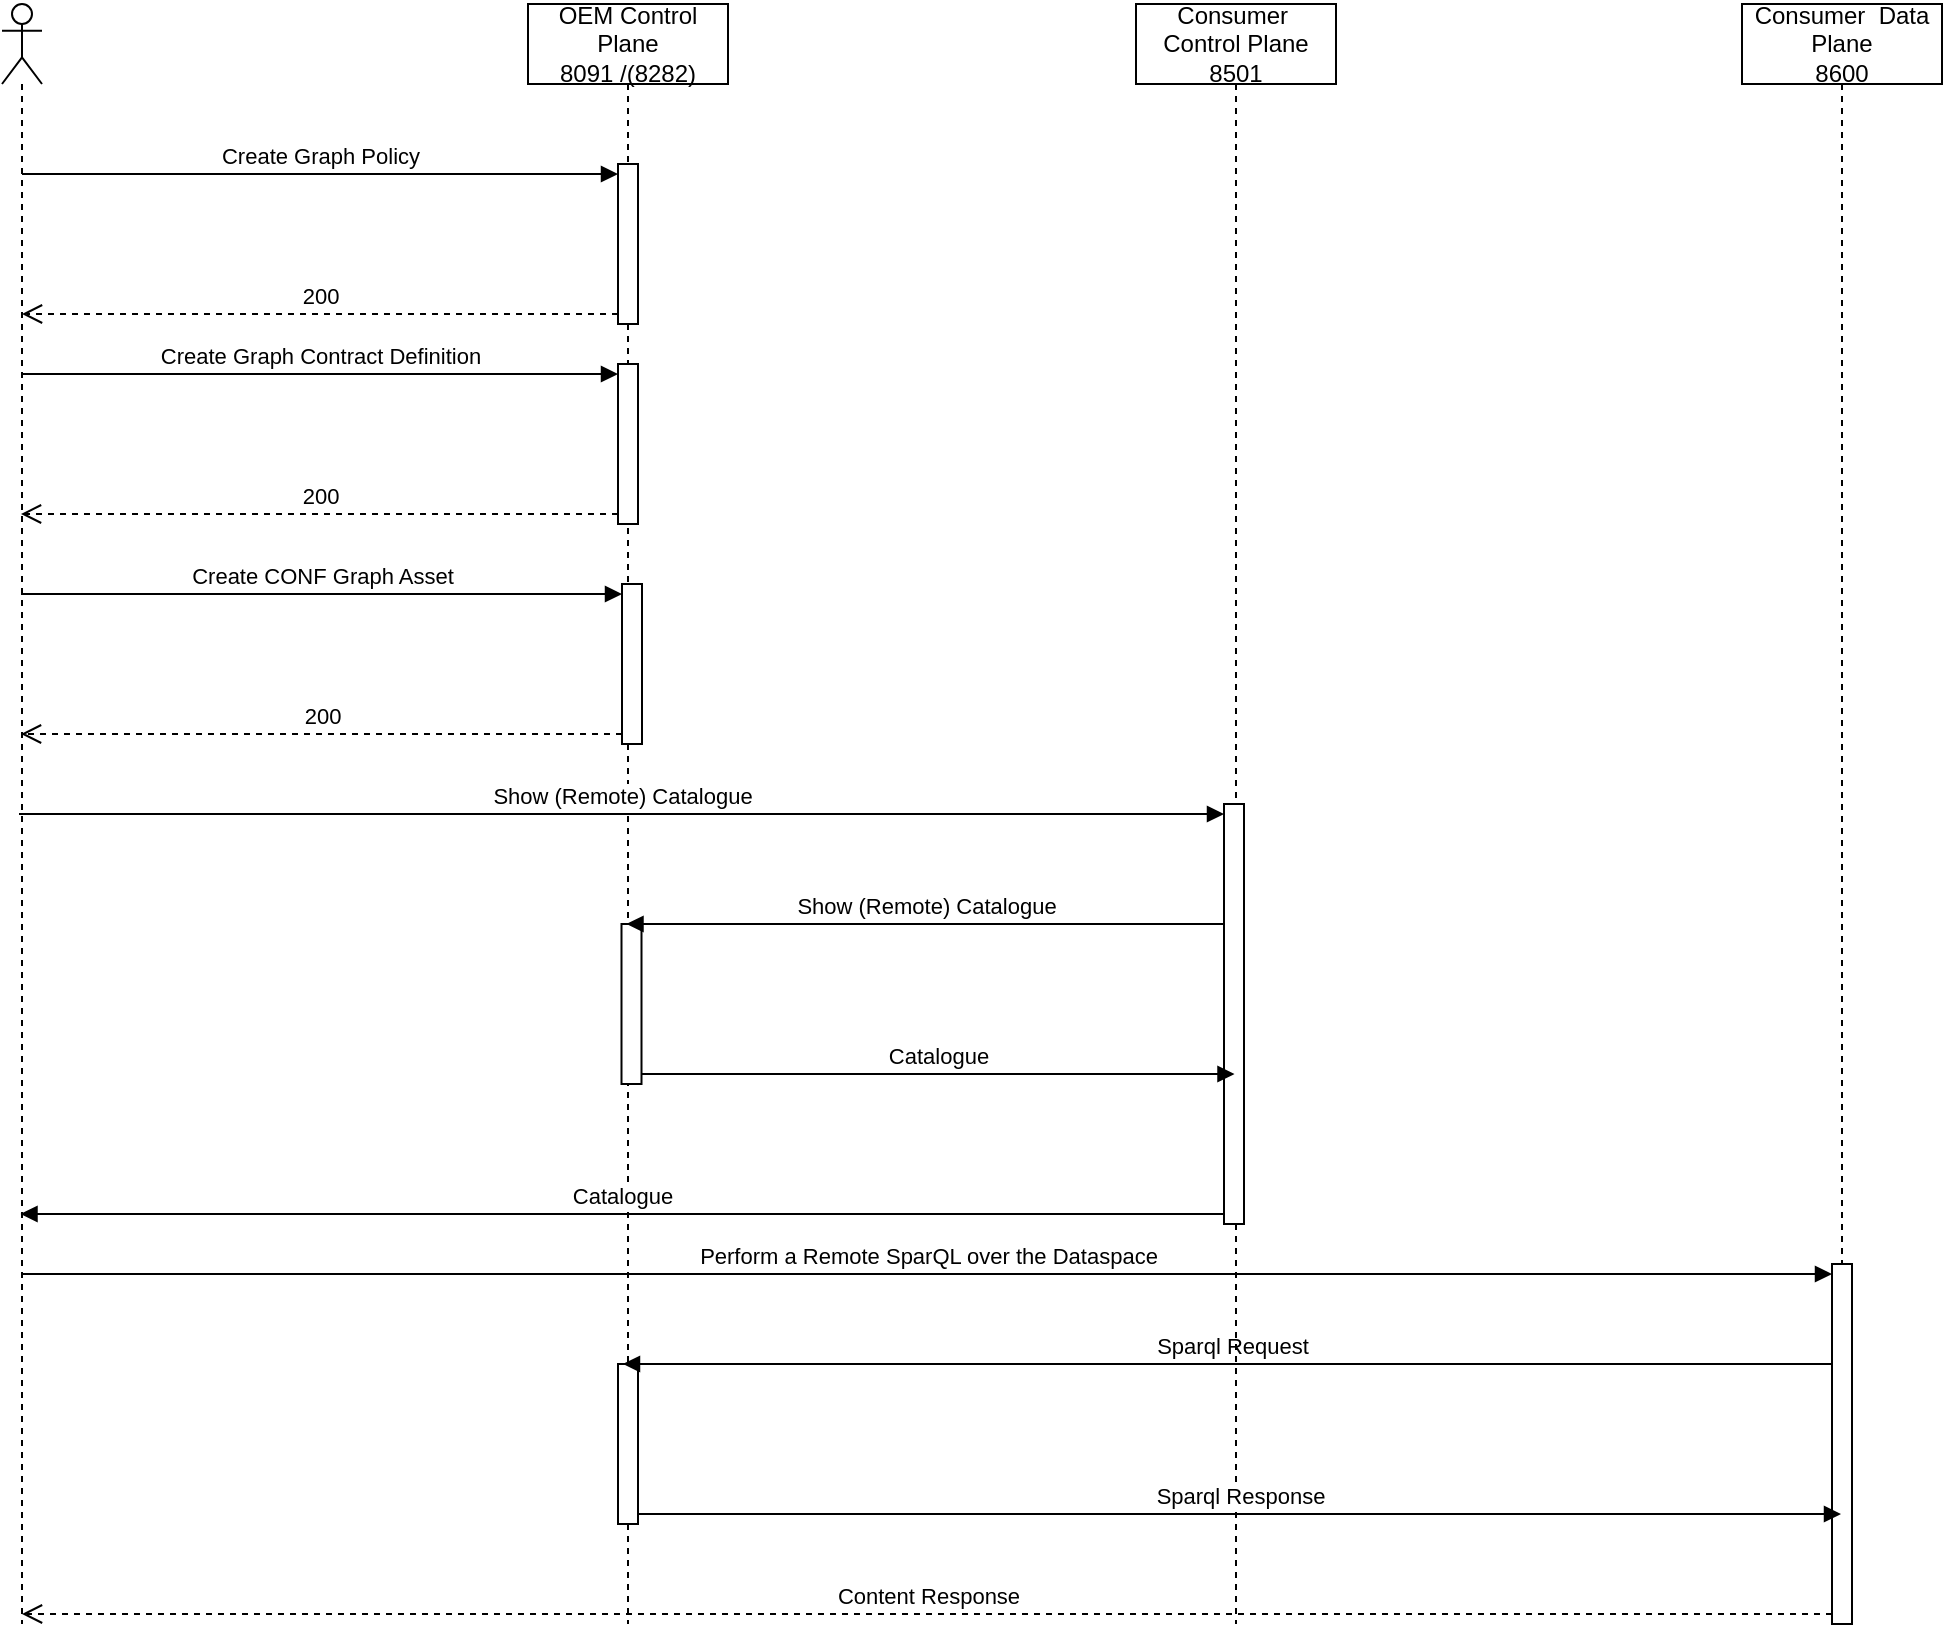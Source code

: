 <mxfile version="24.0.5" type="device" pages="4">
  <diagram name="Page-1" id="m63GnZ0reSF4ozS-giBv">
    <mxGraphModel dx="1434" dy="914" grid="1" gridSize="10" guides="1" tooltips="1" connect="1" arrows="1" fold="1" page="1" pageScale="1" pageWidth="1169" pageHeight="827" math="0" shadow="0">
      <root>
        <mxCell id="0" />
        <mxCell id="1" parent="0" />
        <mxCell id="uO8kF7QgG61kPjmCmxW6-4" value="OEM Control Plane&lt;br&gt;8091 /(8282)" style="shape=umlLifeline;perimeter=lifelinePerimeter;whiteSpace=wrap;html=1;container=1;dropTarget=0;collapsible=0;recursiveResize=0;outlineConnect=0;portConstraint=eastwest;newEdgeStyle={&quot;curved&quot;:0,&quot;rounded&quot;:0};" parent="1" vertex="1">
          <mxGeometry x="353" y="10" width="100" height="810" as="geometry" />
        </mxCell>
        <mxCell id="uO8kF7QgG61kPjmCmxW6-8" value="" style="html=1;points=[[0,0,0,0,5],[0,1,0,0,-5],[1,0,0,0,5],[1,1,0,0,-5]];perimeter=orthogonalPerimeter;outlineConnect=0;targetShapes=umlLifeline;portConstraint=eastwest;newEdgeStyle={&quot;curved&quot;:0,&quot;rounded&quot;:0};" parent="uO8kF7QgG61kPjmCmxW6-4" vertex="1">
          <mxGeometry x="45" y="80" width="10" height="80" as="geometry" />
        </mxCell>
        <mxCell id="uO8kF7QgG61kPjmCmxW6-11" value="" style="html=1;points=[[0,0,0,0,5],[0,1,0,0,-5],[1,0,0,0,5],[1,1,0,0,-5]];perimeter=orthogonalPerimeter;outlineConnect=0;targetShapes=umlLifeline;portConstraint=eastwest;newEdgeStyle={&quot;curved&quot;:0,&quot;rounded&quot;:0};" parent="uO8kF7QgG61kPjmCmxW6-4" vertex="1">
          <mxGeometry x="45" y="180" width="10" height="80" as="geometry" />
        </mxCell>
        <mxCell id="uO8kF7QgG61kPjmCmxW6-14" value="" style="html=1;points=[[0,0,0,0,5],[0,1,0,0,-5],[1,0,0,0,5],[1,1,0,0,-5]];perimeter=orthogonalPerimeter;outlineConnect=0;targetShapes=umlLifeline;portConstraint=eastwest;newEdgeStyle={&quot;curved&quot;:0,&quot;rounded&quot;:0};" parent="uO8kF7QgG61kPjmCmxW6-4" vertex="1">
          <mxGeometry x="47" y="290" width="10" height="80" as="geometry" />
        </mxCell>
        <mxCell id="uO8kF7QgG61kPjmCmxW6-27" value="" style="html=1;points=[[0,0,0,0,5],[0,1,0,0,-5],[1,0,0,0,5],[1,1,0,0,-5]];perimeter=orthogonalPerimeter;outlineConnect=0;targetShapes=umlLifeline;portConstraint=eastwest;newEdgeStyle={&quot;curved&quot;:0,&quot;rounded&quot;:0};" parent="uO8kF7QgG61kPjmCmxW6-4" vertex="1">
          <mxGeometry x="45" y="680" width="10" height="80" as="geometry" />
        </mxCell>
        <mxCell id="uO8kF7QgG61kPjmCmxW6-28" value="Sparql Request" style="html=1;verticalAlign=bottom;endArrow=block;curved=0;rounded=0;" parent="uO8kF7QgG61kPjmCmxW6-4" source="uO8kF7QgG61kPjmCmxW6-6" edge="1">
          <mxGeometry relative="1" as="geometry">
            <mxPoint x="346.25" y="680" as="sourcePoint" />
            <mxPoint x="47.5" y="680" as="targetPoint" />
          </mxGeometry>
        </mxCell>
        <mxCell id="uO8kF7QgG61kPjmCmxW6-5" value="Consumer&amp;nbsp; Control Plane&lt;br&gt;8501" style="shape=umlLifeline;perimeter=lifelinePerimeter;whiteSpace=wrap;html=1;container=1;dropTarget=0;collapsible=0;recursiveResize=0;outlineConnect=0;portConstraint=eastwest;newEdgeStyle={&quot;curved&quot;:0,&quot;rounded&quot;:0};" parent="1" vertex="1">
          <mxGeometry x="657" y="10" width="100" height="810" as="geometry" />
        </mxCell>
        <mxCell id="uO8kF7QgG61kPjmCmxW6-6" value="Consumer&amp;nbsp; Data Plane&lt;br&gt;8600" style="shape=umlLifeline;perimeter=lifelinePerimeter;whiteSpace=wrap;html=1;container=1;dropTarget=0;collapsible=0;recursiveResize=0;outlineConnect=0;portConstraint=eastwest;newEdgeStyle={&quot;curved&quot;:0,&quot;rounded&quot;:0};" parent="1" vertex="1">
          <mxGeometry x="960" y="10" width="100" height="810" as="geometry" />
        </mxCell>
        <mxCell id="uO8kF7QgG61kPjmCmxW6-24" value="" style="html=1;points=[[0,0,0,0,5],[0,1,0,0,-5],[1,0,0,0,5],[1,1,0,0,-5]];perimeter=orthogonalPerimeter;outlineConnect=0;targetShapes=umlLifeline;portConstraint=eastwest;newEdgeStyle={&quot;curved&quot;:0,&quot;rounded&quot;:0};" parent="uO8kF7QgG61kPjmCmxW6-6" vertex="1">
          <mxGeometry x="45" y="630" width="10" height="180" as="geometry" />
        </mxCell>
        <mxCell id="uO8kF7QgG61kPjmCmxW6-7" value="" style="shape=umlLifeline;perimeter=lifelinePerimeter;whiteSpace=wrap;html=1;container=1;dropTarget=0;collapsible=0;recursiveResize=0;outlineConnect=0;portConstraint=eastwest;newEdgeStyle={&quot;curved&quot;:0,&quot;rounded&quot;:0};participant=umlActor;" parent="1" vertex="1">
          <mxGeometry x="90" y="10" width="20" height="810" as="geometry" />
        </mxCell>
        <mxCell id="uO8kF7QgG61kPjmCmxW6-9" value="Create Graph Policy" style="html=1;verticalAlign=bottom;endArrow=block;curved=0;rounded=0;entryX=0;entryY=0;entryDx=0;entryDy=5;" parent="1" source="uO8kF7QgG61kPjmCmxW6-7" target="uO8kF7QgG61kPjmCmxW6-8" edge="1">
          <mxGeometry relative="1" as="geometry">
            <mxPoint x="230" y="95" as="sourcePoint" />
          </mxGeometry>
        </mxCell>
        <mxCell id="uO8kF7QgG61kPjmCmxW6-10" value="200" style="html=1;verticalAlign=bottom;endArrow=open;dashed=1;endSize=8;curved=0;rounded=0;exitX=0;exitY=1;exitDx=0;exitDy=-5;" parent="1" source="uO8kF7QgG61kPjmCmxW6-8" target="uO8kF7QgG61kPjmCmxW6-7" edge="1">
          <mxGeometry relative="1" as="geometry">
            <mxPoint x="328" y="165" as="targetPoint" />
          </mxGeometry>
        </mxCell>
        <mxCell id="uO8kF7QgG61kPjmCmxW6-12" value="Create Graph Contract Definition" style="html=1;verticalAlign=bottom;endArrow=block;curved=0;rounded=0;entryX=0;entryY=0;entryDx=0;entryDy=5;" parent="1" target="uO8kF7QgG61kPjmCmxW6-11" edge="1">
          <mxGeometry relative="1" as="geometry">
            <mxPoint x="99.5" y="195" as="sourcePoint" />
          </mxGeometry>
        </mxCell>
        <mxCell id="uO8kF7QgG61kPjmCmxW6-13" value="200" style="html=1;verticalAlign=bottom;endArrow=open;dashed=1;endSize=8;curved=0;rounded=0;exitX=0;exitY=1;exitDx=0;exitDy=-5;" parent="1" source="uO8kF7QgG61kPjmCmxW6-11" edge="1">
          <mxGeometry relative="1" as="geometry">
            <mxPoint x="99.5" y="265" as="targetPoint" />
          </mxGeometry>
        </mxCell>
        <mxCell id="uO8kF7QgG61kPjmCmxW6-15" value="Create CONF Graph Asset" style="html=1;verticalAlign=bottom;endArrow=block;curved=0;rounded=0;entryX=0;entryY=0;entryDx=0;entryDy=5;" parent="1" target="uO8kF7QgG61kPjmCmxW6-14" edge="1">
          <mxGeometry relative="1" as="geometry">
            <mxPoint x="99.5" y="305" as="sourcePoint" />
          </mxGeometry>
        </mxCell>
        <mxCell id="uO8kF7QgG61kPjmCmxW6-16" value="200" style="html=1;verticalAlign=bottom;endArrow=open;dashed=1;endSize=8;curved=0;rounded=0;exitX=0;exitY=1;exitDx=0;exitDy=-5;" parent="1" source="uO8kF7QgG61kPjmCmxW6-14" edge="1">
          <mxGeometry relative="1" as="geometry">
            <mxPoint x="99.5" y="375" as="targetPoint" />
          </mxGeometry>
        </mxCell>
        <mxCell id="uO8kF7QgG61kPjmCmxW6-26" value="Content Response" style="html=1;verticalAlign=bottom;endArrow=open;dashed=1;endSize=8;curved=0;rounded=0;exitX=0;exitY=1;exitDx=0;exitDy=-5;" parent="1" source="uO8kF7QgG61kPjmCmxW6-24" target="uO8kF7QgG61kPjmCmxW6-7" edge="1">
          <mxGeometry relative="1" as="geometry">
            <mxPoint x="99.5" y="775" as="targetPoint" />
          </mxGeometry>
        </mxCell>
        <mxCell id="uO8kF7QgG61kPjmCmxW6-25" value="Perform a Remote SparQL over the Dataspace" style="html=1;verticalAlign=bottom;endArrow=block;curved=0;rounded=0;entryX=0;entryY=0;entryDx=0;entryDy=5;" parent="1" target="uO8kF7QgG61kPjmCmxW6-24" edge="1">
          <mxGeometry relative="1" as="geometry">
            <mxPoint x="99.5" y="645" as="sourcePoint" />
          </mxGeometry>
        </mxCell>
        <mxCell id="uO8kF7QgG61kPjmCmxW6-21" value="" style="html=1;points=[[0,0,0,0,5],[0,1,0,0,-5],[1,0,0,0,5],[1,1,0,0,-5]];perimeter=orthogonalPerimeter;outlineConnect=0;targetShapes=umlLifeline;portConstraint=eastwest;newEdgeStyle={&quot;curved&quot;:0,&quot;rounded&quot;:0};" parent="1" vertex="1">
          <mxGeometry x="399.75" y="470" width="10" height="80" as="geometry" />
        </mxCell>
        <mxCell id="uO8kF7QgG61kPjmCmxW6-17" value="" style="html=1;points=[[0,0,0,0,5],[0,1,0,0,-5],[1,0,0,0,5],[1,1,0,0,-5]];perimeter=orthogonalPerimeter;outlineConnect=0;targetShapes=umlLifeline;portConstraint=eastwest;newEdgeStyle={&quot;curved&quot;:0,&quot;rounded&quot;:0};" parent="1" vertex="1">
          <mxGeometry x="701" y="410" width="10" height="210" as="geometry" />
        </mxCell>
        <mxCell id="uO8kF7QgG61kPjmCmxW6-18" value="Show (Remote) Catalogue" style="html=1;verticalAlign=bottom;endArrow=block;curved=0;rounded=0;entryX=0;entryY=0;entryDx=0;entryDy=5;" parent="1" target="uO8kF7QgG61kPjmCmxW6-17" edge="1">
          <mxGeometry relative="1" as="geometry">
            <mxPoint x="98.5" y="415" as="sourcePoint" />
          </mxGeometry>
        </mxCell>
        <mxCell id="uO8kF7QgG61kPjmCmxW6-20" value="Show (Remote) Catalogue" style="html=1;verticalAlign=bottom;endArrow=block;curved=0;rounded=0;" parent="1" edge="1">
          <mxGeometry relative="1" as="geometry">
            <mxPoint x="701" y="470" as="sourcePoint" />
            <mxPoint x="402.25" y="470" as="targetPoint" />
          </mxGeometry>
        </mxCell>
        <mxCell id="uO8kF7QgG61kPjmCmxW6-22" value="Catalogue" style="html=1;verticalAlign=bottom;endArrow=block;curved=0;rounded=0;exitX=1;exitY=1;exitDx=0;exitDy=-5;exitPerimeter=0;" parent="1" source="uO8kF7QgG61kPjmCmxW6-21" edge="1">
          <mxGeometry relative="1" as="geometry">
            <mxPoint x="711" y="500" as="sourcePoint" />
            <mxPoint x="706.25" y="545" as="targetPoint" />
          </mxGeometry>
        </mxCell>
        <mxCell id="uO8kF7QgG61kPjmCmxW6-23" value="Catalogue" style="html=1;verticalAlign=bottom;endArrow=block;curved=0;rounded=0;exitX=0;exitY=1;exitDx=0;exitDy=-5;exitPerimeter=0;" parent="1" source="uO8kF7QgG61kPjmCmxW6-17" edge="1">
          <mxGeometry relative="1" as="geometry">
            <mxPoint x="417.75" y="575" as="sourcePoint" />
            <mxPoint x="99.25" y="615" as="targetPoint" />
          </mxGeometry>
        </mxCell>
        <mxCell id="uO8kF7QgG61kPjmCmxW6-29" value="Sparql Response" style="html=1;verticalAlign=bottom;endArrow=block;curved=0;rounded=0;exitX=1;exitY=1;exitDx=0;exitDy=-5;exitPerimeter=0;" parent="1" source="uO8kF7QgG61kPjmCmxW6-27" target="uO8kF7QgG61kPjmCmxW6-6" edge="1">
          <mxGeometry relative="1" as="geometry">
            <mxPoint x="709.25" y="720" as="sourcePoint" />
            <mxPoint x="704.5" y="765" as="targetPoint" />
          </mxGeometry>
        </mxCell>
      </root>
    </mxGraphModel>
  </diagram>
  <diagram id="cpmby1Bo2Wo9tLtzKQMk" name="Page-3">
    <mxGraphModel dx="1434" dy="914" grid="1" gridSize="10" guides="1" tooltips="1" connect="1" arrows="1" fold="1" page="1" pageScale="1" pageWidth="1169" pageHeight="827" math="0" shadow="0">
      <root>
        <mxCell id="0" />
        <mxCell id="1" parent="0" />
        <mxCell id="a5U58VLGM2w6jv5yntD8-1" value="Consumer Matchmaking Agent" style="shape=umlLifeline;perimeter=lifelinePerimeter;whiteSpace=wrap;html=1;container=1;dropTarget=0;collapsible=0;recursiveResize=0;outlineConnect=0;portConstraint=eastwest;newEdgeStyle={&quot;curved&quot;:0,&quot;rounded&quot;:0};" parent="1" vertex="1">
          <mxGeometry x="296" y="40" width="100" height="720" as="geometry" />
        </mxCell>
        <mxCell id="a5U58VLGM2w6jv5yntD8-6" value="" style="html=1;points=[[0,0,0,0,5],[0,1,0,0,-5],[1,0,0,0,5],[1,1,0,0,-5]];perimeter=orthogonalPerimeter;outlineConnect=0;targetShapes=umlLifeline;portConstraint=eastwest;newEdgeStyle={&quot;curved&quot;:0,&quot;rounded&quot;:0};" parent="a5U58VLGM2w6jv5yntD8-1" vertex="1">
          <mxGeometry x="45" y="70" width="10" height="410" as="geometry" />
        </mxCell>
        <mxCell id="a5U58VLGM2w6jv5yntD8-2" value="OEM Control Plane" style="shape=umlLifeline;perimeter=lifelinePerimeter;whiteSpace=wrap;html=1;container=1;dropTarget=0;collapsible=0;recursiveResize=0;outlineConnect=0;portConstraint=eastwest;newEdgeStyle={&quot;curved&quot;:0,&quot;rounded&quot;:0};" parent="1" vertex="1">
          <mxGeometry x="538" y="40" width="100" height="720" as="geometry" />
        </mxCell>
        <mxCell id="4BQxO68UKfBfiWEUIHuI-4" value="" style="html=1;points=[[0,0,0,0,5],[0,1,0,0,-5],[1,0,0,0,5],[1,1,0,0,-5]];perimeter=orthogonalPerimeter;outlineConnect=0;targetShapes=umlLifeline;portConstraint=eastwest;newEdgeStyle={&quot;curved&quot;:0,&quot;rounded&quot;:0};" parent="a5U58VLGM2w6jv5yntD8-2" vertex="1">
          <mxGeometry x="45" y="140" width="10" height="300" as="geometry" />
        </mxCell>
        <mxCell id="a5U58VLGM2w6jv5yntD8-3" value="OEM Data Plane" style="shape=umlLifeline;perimeter=lifelinePerimeter;whiteSpace=wrap;html=1;container=1;dropTarget=0;collapsible=0;recursiveResize=0;outlineConnect=0;portConstraint=eastwest;newEdgeStyle={&quot;curved&quot;:0,&quot;rounded&quot;:0};" parent="1" vertex="1">
          <mxGeometry x="779" y="40" width="100" height="720" as="geometry" />
        </mxCell>
        <mxCell id="4BQxO68UKfBfiWEUIHuI-2" value="" style="html=1;points=[[0,0,0,0,5],[0,1,0,0,-5],[1,0,0,0,5],[1,1,0,0,-5]];perimeter=orthogonalPerimeter;outlineConnect=0;targetShapes=umlLifeline;portConstraint=eastwest;newEdgeStyle={&quot;curved&quot;:0,&quot;rounded&quot;:0};" parent="a5U58VLGM2w6jv5yntD8-3" vertex="1">
          <mxGeometry x="45" y="210" width="10" height="190" as="geometry" />
        </mxCell>
        <mxCell id="a5U58VLGM2w6jv5yntD8-4" value="OEM Matchmaking Agent" style="shape=umlLifeline;perimeter=lifelinePerimeter;whiteSpace=wrap;html=1;container=1;dropTarget=0;collapsible=0;recursiveResize=0;outlineConnect=0;portConstraint=eastwest;newEdgeStyle={&quot;curved&quot;:0,&quot;rounded&quot;:0};" parent="1" vertex="1">
          <mxGeometry x="1020" y="40" width="100" height="720" as="geometry" />
        </mxCell>
        <mxCell id="4BQxO68UKfBfiWEUIHuI-6" value="" style="html=1;points=[[0,0,0,0,5],[0,1,0,0,-5],[1,0,0,0,5],[1,1,0,0,-5]];perimeter=orthogonalPerimeter;outlineConnect=0;targetShapes=umlLifeline;portConstraint=eastwest;newEdgeStyle={&quot;curved&quot;:0,&quot;rounded&quot;:0};" parent="a5U58VLGM2w6jv5yntD8-4" vertex="1">
          <mxGeometry x="45" y="280" width="10" height="80" as="geometry" />
        </mxCell>
        <mxCell id="a5U58VLGM2w6jv5yntD8-5" value="Actor" style="shape=umlActor;verticalLabelPosition=bottom;verticalAlign=top;html=1;" parent="1" vertex="1">
          <mxGeometry x="90" y="100" width="30" height="60" as="geometry" />
        </mxCell>
        <mxCell id="a5U58VLGM2w6jv5yntD8-7" value="Perform a Remote SparQL over the Dataspace" style="html=1;verticalAlign=bottom;startArrow=oval;endArrow=block;startSize=8;curved=0;rounded=0;entryX=0;entryY=0;entryDx=0;entryDy=5;" parent="1" target="a5U58VLGM2w6jv5yntD8-6" edge="1">
          <mxGeometry relative="1" as="geometry">
            <mxPoint x="120" y="115" as="sourcePoint" />
          </mxGeometry>
        </mxCell>
        <mxCell id="4BQxO68UKfBfiWEUIHuI-3" value="Graph/Asset Request" style="html=1;verticalAlign=bottom;startArrow=oval;endArrow=block;startSize=8;curved=0;rounded=0;entryX=0;entryY=0;entryDx=0;entryDy=5;" parent="1" source="4BQxO68UKfBfiWEUIHuI-4" target="4BQxO68UKfBfiWEUIHuI-2" edge="1">
          <mxGeometry relative="1" as="geometry">
            <mxPoint x="470" y="405" as="sourcePoint" />
          </mxGeometry>
        </mxCell>
        <mxCell id="4BQxO68UKfBfiWEUIHuI-5" value="Graph/Asset Request" style="html=1;verticalAlign=bottom;startArrow=oval;endArrow=block;startSize=8;curved=0;rounded=0;entryX=0;entryY=0;entryDx=0;entryDy=5;" parent="1" source="a5U58VLGM2w6jv5yntD8-1" target="4BQxO68UKfBfiWEUIHuI-4" edge="1">
          <mxGeometry relative="1" as="geometry">
            <mxPoint x="344" y="185" as="sourcePoint" />
          </mxGeometry>
        </mxCell>
        <mxCell id="4BQxO68UKfBfiWEUIHuI-7" value="AgentSource.openMatchmakingRes()t" style="html=1;verticalAlign=bottom;startArrow=oval;endArrow=block;startSize=8;curved=0;rounded=0;entryX=0;entryY=0;entryDx=0;entryDy=5;" parent="1" source="a5U58VLGM2w6jv5yntD8-3" target="4BQxO68UKfBfiWEUIHuI-6" edge="1">
          <mxGeometry relative="1" as="geometry">
            <mxPoint x="840" y="325" as="sourcePoint" />
          </mxGeometry>
        </mxCell>
        <mxCell id="4BQxO68UKfBfiWEUIHuI-8" value="return" style="html=1;verticalAlign=bottom;endArrow=open;dashed=1;endSize=8;curved=0;rounded=0;exitX=0;exitY=1;exitDx=0;exitDy=-5;exitPerimeter=0;" parent="1" source="4BQxO68UKfBfiWEUIHuI-6" target="a5U58VLGM2w6jv5yntD8-3" edge="1">
          <mxGeometry relative="1" as="geometry">
            <mxPoint x="1060" y="390" as="sourcePoint" />
            <mxPoint x="980" y="390" as="targetPoint" />
          </mxGeometry>
        </mxCell>
        <mxCell id="4BQxO68UKfBfiWEUIHuI-9" value="return" style="html=1;verticalAlign=bottom;endArrow=open;dashed=1;endSize=8;curved=0;rounded=0;exitX=0;exitY=1;exitDx=0;exitDy=-5;exitPerimeter=0;" parent="1" edge="1">
          <mxGeometry relative="1" as="geometry">
            <mxPoint x="826" y="440" as="sourcePoint" />
            <mxPoint x="590" y="440" as="targetPoint" />
          </mxGeometry>
        </mxCell>
        <mxCell id="4BQxO68UKfBfiWEUIHuI-10" value="return" style="html=1;verticalAlign=bottom;endArrow=open;dashed=1;endSize=8;curved=0;rounded=0;exitX=0;exitY=1;exitDx=0;exitDy=-5;exitPerimeter=0;" parent="1" edge="1">
          <mxGeometry relative="1" as="geometry">
            <mxPoint x="585" y="480" as="sourcePoint" />
            <mxPoint x="349" y="480" as="targetPoint" />
          </mxGeometry>
        </mxCell>
        <mxCell id="4BQxO68UKfBfiWEUIHuI-11" value="return" style="html=1;verticalAlign=bottom;endArrow=open;dashed=1;endSize=8;curved=0;rounded=0;exitX=0;exitY=1;exitDx=0;exitDy=-5;exitPerimeter=0;" parent="1" edge="1">
          <mxGeometry relative="1" as="geometry">
            <mxPoint x="356" y="520" as="sourcePoint" />
            <mxPoint x="120" y="520" as="targetPoint" />
          </mxGeometry>
        </mxCell>
      </root>
    </mxGraphModel>
  </diagram>
  <diagram id="YqOUDUWVOtNDJDJ3hrRM" name="Page-2">
    <mxGraphModel dx="1434" dy="914" grid="1" gridSize="10" guides="1" tooltips="1" connect="1" arrows="1" fold="1" page="1" pageScale="1" pageWidth="1169" pageHeight="827" background="none" math="0" shadow="0">
      <root>
        <mxCell id="0" />
        <mxCell id="1" parent="0" />
        <mxCell id="Z6t98chj_sJY3nYZQnBR-1" value="Control Plane" style="rounded=0;whiteSpace=wrap;html=1;labelBackgroundColor=none;" parent="1" vertex="1">
          <mxGeometry x="140" y="70" width="900" height="110" as="geometry" />
        </mxCell>
        <mxCell id="Z6t98chj_sJY3nYZQnBR-2" value="Matchmaking Agent" style="rounded=0;whiteSpace=wrap;html=1;labelBackgroundColor=none;" parent="1" vertex="1">
          <mxGeometry x="150" y="240" width="890" height="390" as="geometry" />
        </mxCell>
        <mxCell id="Z6t98chj_sJY3nYZQnBR-3" value="AgreementController" style="rounded=0;whiteSpace=wrap;html=1;labelBackgroundColor=none;" parent="1" vertex="1">
          <mxGeometry x="200" y="270" width="160" height="80" as="geometry" />
        </mxCell>
        <mxCell id="Z6t98chj_sJY3nYZQnBR-9" value="Data Plane" style="rounded=0;whiteSpace=wrap;html=1;" parent="1" vertex="1">
          <mxGeometry x="150" y="680" width="900" height="120" as="geometry" />
        </mxCell>
        <mxCell id="Z6t98chj_sJY3nYZQnBR-10" value="AgentSourceServlet" style="rounded=0;whiteSpace=wrap;html=1;" parent="1" vertex="1">
          <mxGeometry x="810" y="510" width="120" height="60" as="geometry" />
        </mxCell>
        <mxCell id="Z6t98chj_sJY3nYZQnBR-11" value="" style="endArrow=classic;html=1;rounded=0;exitX=0.803;exitY=-0.008;exitDx=0;exitDy=0;exitPerimeter=0;" parent="1" source="Z6t98chj_sJY3nYZQnBR-9" target="Z6t98chj_sJY3nYZQnBR-10" edge="1">
          <mxGeometry width="50" height="50" relative="1" as="geometry">
            <mxPoint x="860" y="680" as="sourcePoint" />
            <mxPoint x="910" y="630" as="targetPoint" />
          </mxGeometry>
        </mxCell>
        <mxCell id="Z6t98chj_sJY3nYZQnBR-12" value="http://matchmaking-agent:8080/agentsource" style="edgeLabel;html=1;align=center;verticalAlign=middle;resizable=0;points=[];" parent="Z6t98chj_sJY3nYZQnBR-11" vertex="1" connectable="0">
          <mxGeometry x="0.064" y="-2" relative="1" as="geometry">
            <mxPoint y="29" as="offset" />
          </mxGeometry>
        </mxCell>
        <mxCell id="Z6t98chj_sJY3nYZQnBR-13" value="AgentController" style="rounded=0;whiteSpace=wrap;html=1;" parent="1" vertex="1">
          <mxGeometry x="240" y="400" width="120" height="60" as="geometry" />
        </mxCell>
        <mxCell id="Z6t98chj_sJY3nYZQnBR-14" value="Actor" style="shape=umlActor;verticalLabelPosition=bottom;verticalAlign=top;html=1;outlineConnect=0;" parent="1" vertex="1">
          <mxGeometry x="20" y="400" width="30" height="60" as="geometry" />
        </mxCell>
        <mxCell id="Z6t98chj_sJY3nYZQnBR-15" value="" style="endArrow=classic;html=1;rounded=0;" parent="1" target="Z6t98chj_sJY3nYZQnBR-13" edge="1">
          <mxGeometry width="50" height="50" relative="1" as="geometry">
            <mxPoint x="60" y="430" as="sourcePoint" />
            <mxPoint x="110" y="380" as="targetPoint" />
          </mxGeometry>
        </mxCell>
        <mxCell id="Z6t98chj_sJY3nYZQnBR-16" value="&lt;div&gt;http://localhost:8280/agent&lt;/div&gt;&lt;div&gt;8280:8280&lt;br&gt;&lt;/div&gt;" style="edgeLabel;html=1;align=center;verticalAlign=middle;resizable=0;points=[];" parent="Z6t98chj_sJY3nYZQnBR-15" vertex="1" connectable="0">
          <mxGeometry x="0.013" y="-1" relative="1" as="geometry">
            <mxPoint as="offset" />
          </mxGeometry>
        </mxCell>
        <mxCell id="Z6t98chj_sJY3nYZQnBR-17" value="GraphController" style="rounded=0;whiteSpace=wrap;html=1;" parent="1" vertex="1">
          <mxGeometry x="240" y="510" width="120" height="60" as="geometry" />
        </mxCell>
        <mxCell id="Z6t98chj_sJY3nYZQnBR-18" value="" style="endArrow=classic;html=1;rounded=0;entryX=0.025;entryY=0.633;entryDx=0;entryDy=0;entryPerimeter=0;" parent="1" target="Z6t98chj_sJY3nYZQnBR-17" edge="1">
          <mxGeometry width="50" height="50" relative="1" as="geometry">
            <mxPoint x="60" y="500" as="sourcePoint" />
            <mxPoint x="110" y="450" as="targetPoint" />
          </mxGeometry>
        </mxCell>
        <mxCell id="Z6t98chj_sJY3nYZQnBR-19" value="Text" style="edgeLabel;html=1;align=center;verticalAlign=middle;resizable=0;points=[];" parent="Z6t98chj_sJY3nYZQnBR-18" vertex="1" connectable="0">
          <mxGeometry x="-0.023" y="3" relative="1" as="geometry">
            <mxPoint y="1" as="offset" />
          </mxGeometry>
        </mxCell>
        <mxCell id="Z6t98chj_sJY3nYZQnBR-20" value="" style="endArrow=classic;html=1;rounded=0;entryX=0.431;entryY=0.025;entryDx=0;entryDy=0;entryPerimeter=0;" parent="1" target="Z6t98chj_sJY3nYZQnBR-3" edge="1">
          <mxGeometry width="50" height="50" relative="1" as="geometry">
            <mxPoint x="270" y="180" as="sourcePoint" />
            <mxPoint x="320" y="130" as="targetPoint" />
          </mxGeometry>
        </mxCell>
        <mxCell id="Z6t98chj_sJY3nYZQnBR-23" value="http://xxx-matchmaking-agent:8187/callback/endpoint-data-reference&lt;br&gt;cx.agent.callback" style="edgeLabel;html=1;align=center;verticalAlign=middle;resizable=0;points=[];" parent="Z6t98chj_sJY3nYZQnBR-20" vertex="1" connectable="0">
          <mxGeometry x="-0.11" y="4" relative="1" as="geometry">
            <mxPoint as="offset" />
          </mxGeometry>
        </mxCell>
        <mxCell id="Z6t98chj_sJY3nYZQnBR-24" value="DataManagementImpl" style="rounded=0;whiteSpace=wrap;html=1;" parent="1" vertex="1">
          <mxGeometry x="800" y="280" width="120" height="60" as="geometry" />
        </mxCell>
        <mxCell id="Z6t98chj_sJY3nYZQnBR-25" value="" style="endArrow=classic;html=1;rounded=0;entryX=0.802;entryY=1.027;entryDx=0;entryDy=0;entryPerimeter=0;" parent="1" target="Z6t98chj_sJY3nYZQnBR-1" edge="1">
          <mxGeometry width="50" height="50" relative="1" as="geometry">
            <mxPoint x="860" y="280" as="sourcePoint" />
            <mxPoint x="910" y="230" as="targetPoint" />
          </mxGeometry>
        </mxCell>
        <mxCell id="Z6t98chj_sJY3nYZQnBR-26" value="cx.agent.controlplane.management" style="edgeLabel;html=1;align=center;verticalAlign=middle;resizable=0;points=[];" parent="Z6t98chj_sJY3nYZQnBR-25" vertex="1" connectable="0">
          <mxGeometry x="0.031" y="-2" relative="1" as="geometry">
            <mxPoint as="offset" />
          </mxGeometry>
        </mxCell>
      </root>
    </mxGraphModel>
  </diagram>
  <diagram id="Vv7fJAwbnHK_3QCdYner" name="Page-4">
    <mxGraphModel dx="1434" dy="914" grid="1" gridSize="10" guides="1" tooltips="1" connect="1" arrows="1" fold="1" page="1" pageScale="1" pageWidth="1169" pageHeight="827" math="0" shadow="0">
      <root>
        <mxCell id="0" />
        <mxCell id="1" parent="0" />
        <mxCell id="KtyH-RZRgamk4tMagumr-1" value="EDC Control Plane" style="shape=folder;fontStyle=1;spacingTop=10;tabWidth=40;tabHeight=14;tabPosition=left;html=1;whiteSpace=wrap;" parent="1" vertex="1">
          <mxGeometry x="240" y="40" width="690" height="140" as="geometry" />
        </mxCell>
        <mxCell id="KtyH-RZRgamk4tMagumr-2" value="EDC Data Plane" style="shape=folder;fontStyle=1;spacingTop=10;tabWidth=40;tabHeight=14;tabPosition=left;html=1;whiteSpace=wrap;" parent="1" vertex="1">
          <mxGeometry x="240" y="660" width="690" height="140" as="geometry" />
        </mxCell>
        <mxCell id="KtyH-RZRgamk4tMagumr-3" value="Matchmaking Agent" style="shape=folder;fontStyle=1;spacingTop=10;tabWidth=40;tabHeight=14;tabPosition=left;html=1;whiteSpace=wrap;verticalAlign=top;" parent="1" vertex="1">
          <mxGeometry x="240" y="225" width="690" height="390" as="geometry" />
        </mxCell>
        <mxCell id="KtyH-RZRgamk4tMagumr-4" value="AgentSource" style="html=1;whiteSpace=wrap;" parent="1" vertex="1">
          <mxGeometry x="760" y="700" width="110" height="50" as="geometry" />
        </mxCell>
        <mxCell id="KtyH-RZRgamk4tMagumr-5" value="AgentSourceController" style="html=1;whiteSpace=wrap;" parent="1" vertex="1">
          <mxGeometry x="750" y="500" width="130" height="60" as="geometry" />
        </mxCell>
        <mxCell id="KtyH-RZRgamk4tMagumr-6" value="SparqlProcessor" style="html=1;whiteSpace=wrap;" parent="1" vertex="1">
          <mxGeometry x="520" y="390" width="130" height="60" as="geometry" />
        </mxCell>
        <mxCell id="KtyH-RZRgamk4tMagumr-7" value="GraphController" style="html=1;whiteSpace=wrap;" parent="1" vertex="1">
          <mxGeometry x="270" y="390" width="130" height="60" as="geometry" />
        </mxCell>
        <mxCell id="KtyH-RZRgamk4tMagumr-8" value="AgentController" style="html=1;whiteSpace=wrap;" parent="1" vertex="1">
          <mxGeometry x="270" y="500" width="130" height="60" as="geometry" />
        </mxCell>
        <mxCell id="KtyH-RZRgamk4tMagumr-9" value="AgreementController" style="html=1;whiteSpace=wrap;" parent="1" vertex="1">
          <mxGeometry x="270" y="280" width="130" height="60" as="geometry" />
        </mxCell>
        <mxCell id="KtyH-RZRgamk4tMagumr-10" value="DataManagementImpl" style="html=1;whiteSpace=wrap;" parent="1" vertex="1">
          <mxGeometry x="750" y="280" width="130" height="60" as="geometry" />
        </mxCell>
        <mxCell id="KtyH-RZRgamk4tMagumr-11" value="DataspaceSynchronizer" style="html=1;whiteSpace=wrap;" parent="1" vertex="1">
          <mxGeometry x="750" y="390" width="130" height="60" as="geometry" />
        </mxCell>
        <mxCell id="KtyH-RZRgamk4tMagumr-12" value="Actor" style="shape=umlActor;verticalLabelPosition=bottom;verticalAlign=top;html=1;outlineConnect=0;" parent="1" vertex="1">
          <mxGeometry x="40" y="450" width="30" height="60" as="geometry" />
        </mxCell>
        <mxCell id="KtyH-RZRgamk4tMagumr-13" value="&lt;div&gt;RdfStore&lt;/div&gt;" style="html=1;whiteSpace=wrap;" parent="1" vertex="1">
          <mxGeometry x="520" y="490" width="130" height="60" as="geometry" />
        </mxCell>
        <mxCell id="KtyH-RZRgamk4tMagumr-14" value="" style="endArrow=classic;html=1;rounded=0;entryX=0.023;entryY=0.367;entryDx=0;entryDy=0;entryPerimeter=0;" parent="1" target="KtyH-RZRgamk4tMagumr-7" edge="1">
          <mxGeometry width="50" height="50" relative="1" as="geometry">
            <mxPoint x="80" y="480" as="sourcePoint" />
            <mxPoint x="130" y="430" as="targetPoint" />
          </mxGeometry>
        </mxCell>
        <mxCell id="KtyH-RZRgamk4tMagumr-18" value="" style="endArrow=classic;html=1;rounded=0;entryX=0.023;entryY=0.633;entryDx=0;entryDy=0;entryPerimeter=0;" parent="1" target="KtyH-RZRgamk4tMagumr-8" edge="1">
          <mxGeometry width="50" height="50" relative="1" as="geometry">
            <mxPoint x="90" y="480" as="sourcePoint" />
            <mxPoint x="283" y="422" as="targetPoint" />
          </mxGeometry>
        </mxCell>
        <mxCell id="KtyH-RZRgamk4tMagumr-19" value="" style="endArrow=classic;html=1;rounded=0;exitX=0.582;exitY=0;exitDx=0;exitDy=0;exitPerimeter=0;entryX=0.569;entryY=0.983;entryDx=0;entryDy=0;entryPerimeter=0;" parent="1" source="KtyH-RZRgamk4tMagumr-4" target="KtyH-RZRgamk4tMagumr-5" edge="1">
          <mxGeometry width="50" height="50" relative="1" as="geometry">
            <mxPoint x="100" y="500" as="sourcePoint" />
            <mxPoint x="293" y="432" as="targetPoint" />
          </mxGeometry>
        </mxCell>
        <mxCell id="KtyH-RZRgamk4tMagumr-24" value="&lt;div&gt;Matchmaking functionality&amp;nbsp;&lt;/div&gt;&lt;div&gt;isolating REST interface&lt;/div&gt;" style="edgeLabel;html=1;align=center;verticalAlign=middle;resizable=0;points=[];" parent="KtyH-RZRgamk4tMagumr-19" vertex="1" connectable="0">
          <mxGeometry x="-0.135" y="-4" relative="1" as="geometry">
            <mxPoint as="offset" />
          </mxGeometry>
        </mxCell>
        <mxCell id="KtyH-RZRgamk4tMagumr-20" value="" style="endArrow=classic;html=1;rounded=0;entryX=0.5;entryY=0;entryDx=0;entryDy=0;" parent="1" source="KtyH-RZRgamk4tMagumr-1" target="KtyH-RZRgamk4tMagumr-9" edge="1">
          <mxGeometry width="50" height="50" relative="1" as="geometry">
            <mxPoint x="110" y="510" as="sourcePoint" />
            <mxPoint x="303" y="442" as="targetPoint" />
          </mxGeometry>
        </mxCell>
        <mxCell id="KtyH-RZRgamk4tMagumr-21" value="EDR Callback" style="edgeLabel;html=1;align=center;verticalAlign=middle;resizable=0;points=[];" parent="KtyH-RZRgamk4tMagumr-20" vertex="1" connectable="0">
          <mxGeometry x="0.043" y="1" relative="1" as="geometry">
            <mxPoint as="offset" />
          </mxGeometry>
        </mxCell>
        <mxCell id="KtyH-RZRgamk4tMagumr-22" value="" style="endArrow=classic;html=1;rounded=0;exitX=0.5;exitY=0;exitDx=0;exitDy=0;" parent="1" source="KtyH-RZRgamk4tMagumr-10" target="KtyH-RZRgamk4tMagumr-1" edge="1">
          <mxGeometry width="50" height="50" relative="1" as="geometry">
            <mxPoint x="120" y="520" as="sourcePoint" />
            <mxPoint x="313" y="452" as="targetPoint" />
          </mxGeometry>
        </mxCell>
        <mxCell id="KtyH-RZRgamk4tMagumr-23" value="Management API" style="edgeLabel;html=1;align=center;verticalAlign=middle;resizable=0;points=[];" parent="KtyH-RZRgamk4tMagumr-22" vertex="1" connectable="0">
          <mxGeometry x="0.019" y="2" relative="1" as="geometry">
            <mxPoint as="offset" />
          </mxGeometry>
        </mxCell>
      </root>
    </mxGraphModel>
  </diagram>
</mxfile>
